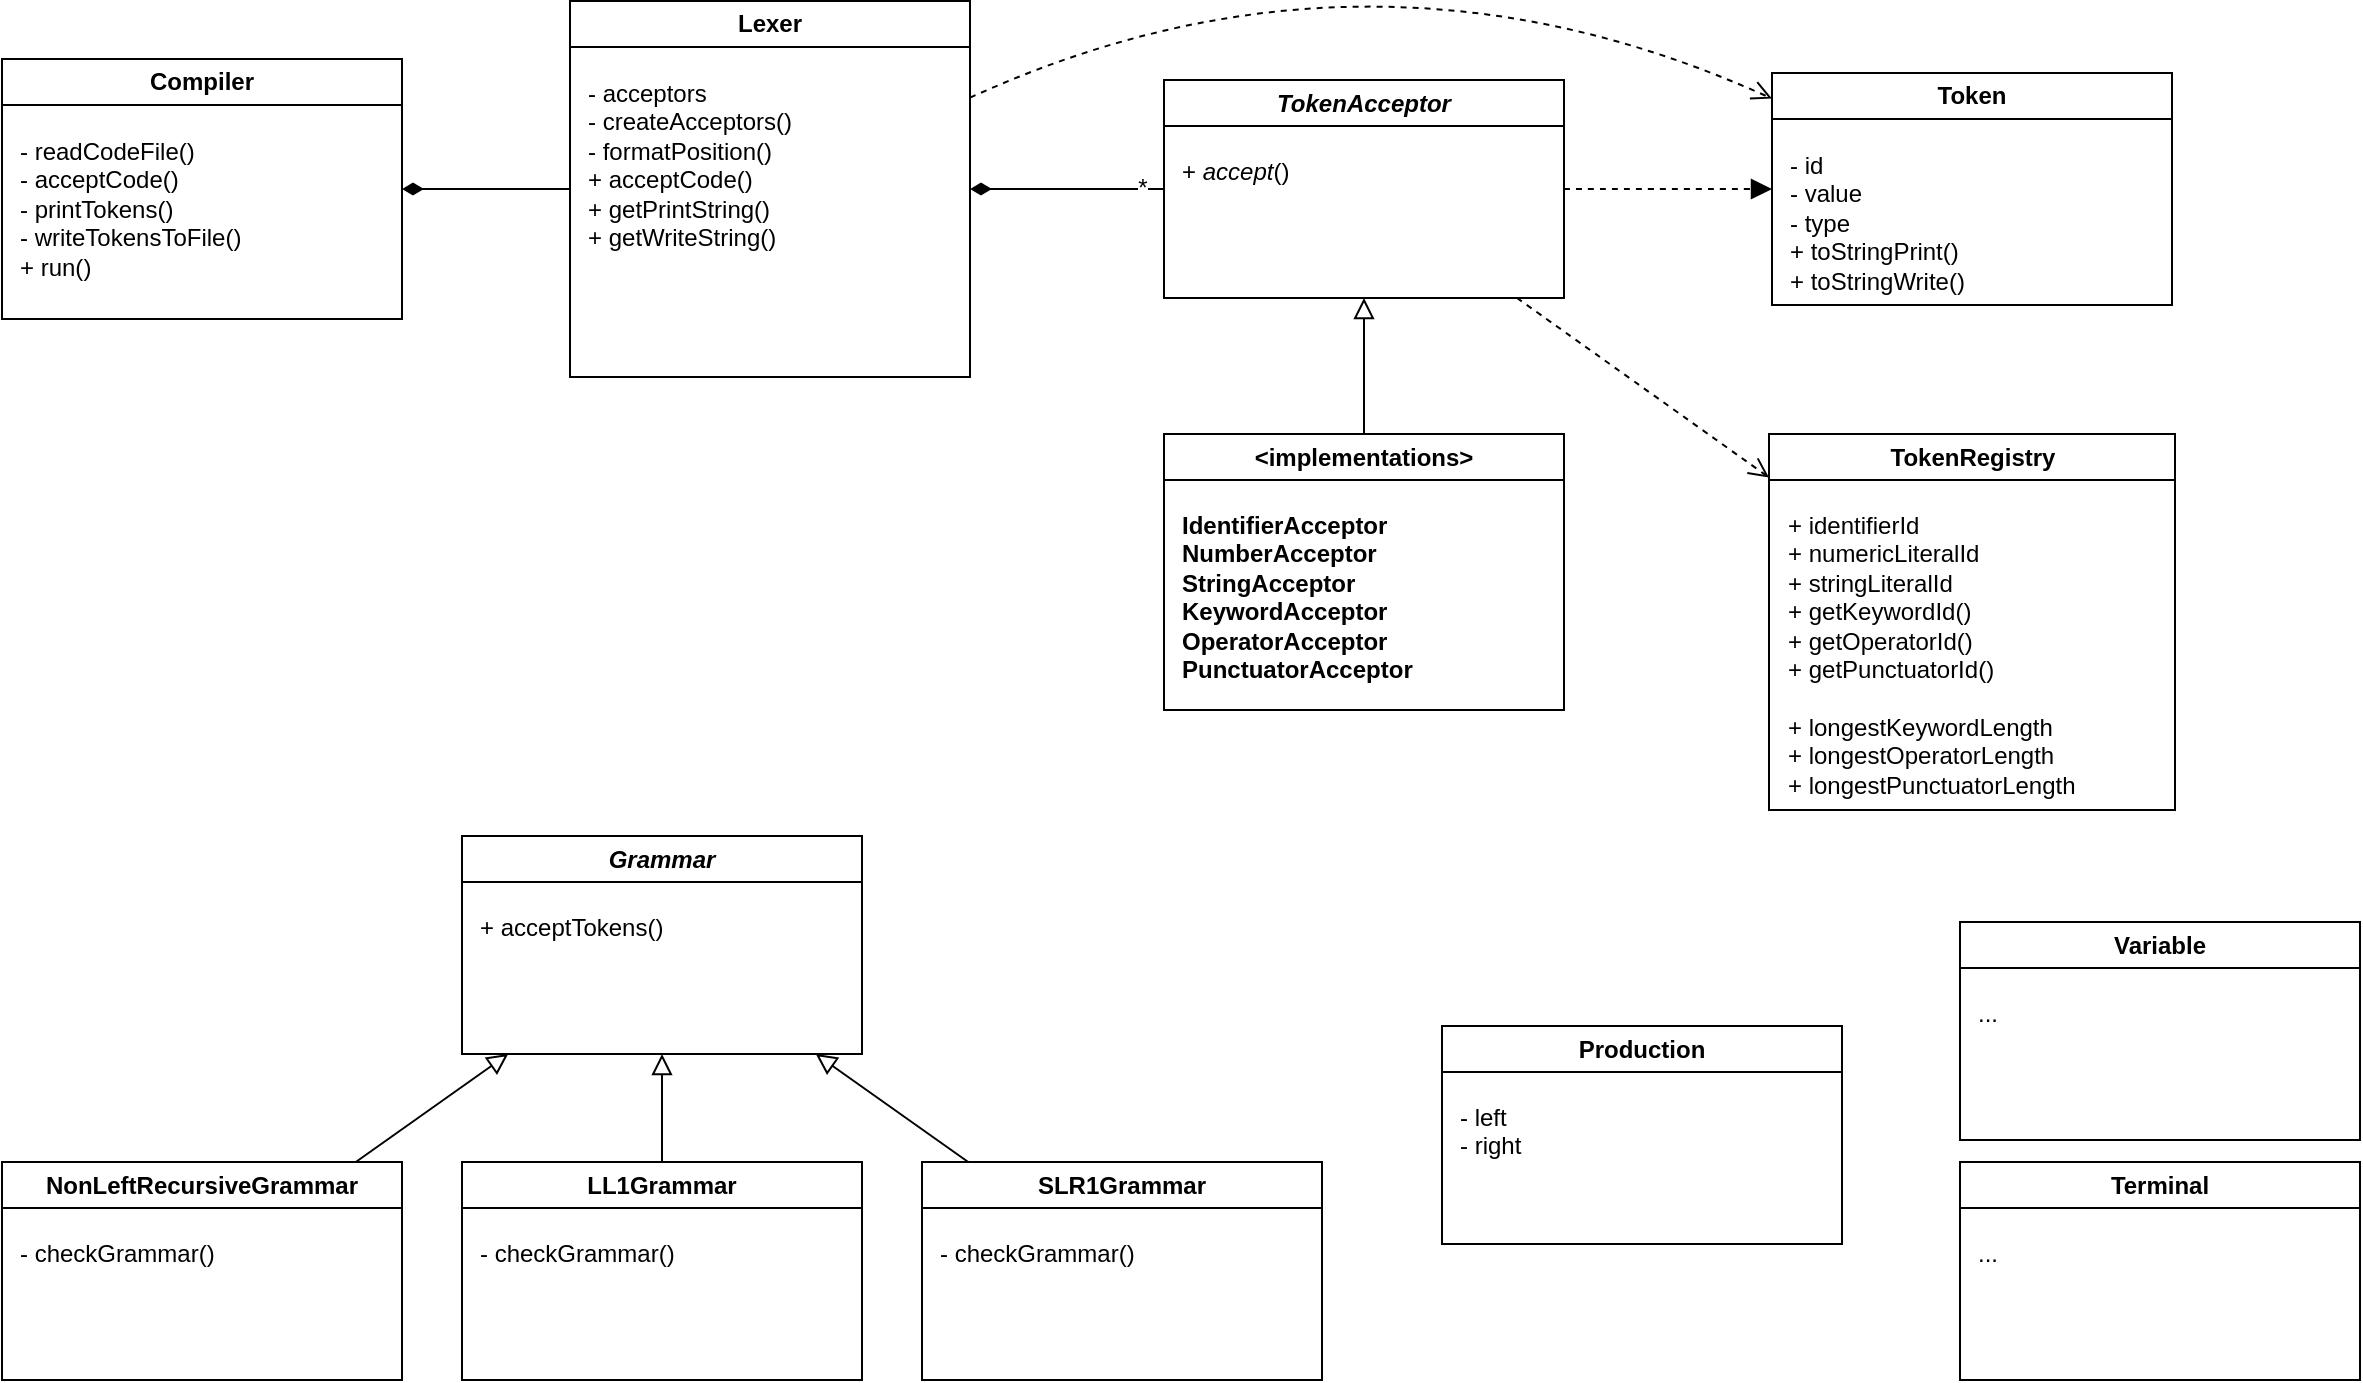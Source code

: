 <mxfile version="24.6.4" type="device">
  <diagram name="Page-1" id="7N9WVUdsvMsKPdyn0-jM">
    <mxGraphModel dx="724" dy="468" grid="0" gridSize="10" guides="1" tooltips="1" connect="1" arrows="1" fold="1" page="0" pageScale="1" pageWidth="850" pageHeight="1100" math="0" shadow="0">
      <root>
        <mxCell id="0" />
        <mxCell id="1" parent="0" />
        <mxCell id="OiriWq8W4zklkynLO_ME-1" value="Token" style="swimlane;whiteSpace=wrap;html=1;" parent="1" vertex="1">
          <mxGeometry x="965" y="87.5" width="200" height="116" as="geometry" />
        </mxCell>
        <mxCell id="OiriWq8W4zklkynLO_ME-2" value="&lt;div style=&quot;font-size: 12px;&quot;&gt;- id&lt;/div&gt;&lt;div style=&quot;font-size: 12px;&quot;&gt;- value&lt;/div&gt;&lt;div style=&quot;font-size: 12px;&quot;&gt;- type&lt;/div&gt;+ toStringPrint()&lt;div style=&quot;font-size: 12px;&quot;&gt;+ toStringWrite()&lt;/div&gt;" style="text;html=1;align=left;verticalAlign=top;resizable=0;points=[];autosize=1;strokeColor=none;fillColor=none;fontSize=12;" parent="OiriWq8W4zklkynLO_ME-1" vertex="1">
          <mxGeometry x="7" y="32" width="105" height="84" as="geometry" />
        </mxCell>
        <mxCell id="3ae6ctg0LFmDyY3C9D6C-31" style="edgeStyle=none;curved=1;rounded=0;orthogonalLoop=1;jettySize=auto;html=1;fontSize=12;startSize=8;endSize=8;dashed=1;endArrow=open;endFill=0;" parent="1" source="IofMoC5QLbA6a7la50m4-1" target="OiriWq8W4zklkynLO_ME-1" edge="1">
          <mxGeometry relative="1" as="geometry">
            <Array as="points">
              <mxPoint x="763" y="9" />
            </Array>
          </mxGeometry>
        </mxCell>
        <mxCell id="IofMoC5QLbA6a7la50m4-1" value="Lexer" style="swimlane;whiteSpace=wrap;html=1;" parent="1" vertex="1">
          <mxGeometry x="364" y="51.5" width="200" height="188" as="geometry" />
        </mxCell>
        <mxCell id="IofMoC5QLbA6a7la50m4-2" value="&lt;div style=&quot;font-size: 12px;&quot;&gt;&lt;span style=&quot;background-color: initial; font-size: 12px;&quot;&gt;- acceptors&lt;/span&gt;&lt;/div&gt;&lt;div style=&quot;font-size: 12px;&quot;&gt;- createAcceptors()&lt;/div&gt;&lt;div&gt;- formatPosition()&lt;/div&gt;&lt;div&gt;&lt;span style=&quot;background-color: initial;&quot;&gt;+ acceptCode()&lt;/span&gt;&lt;/div&gt;&lt;div style=&quot;font-size: 12px;&quot;&gt;&lt;span style=&quot;background-color: initial;&quot;&gt;+ getPrintString()&lt;/span&gt;&lt;/div&gt;&lt;div style=&quot;font-size: 12px;&quot;&gt;&lt;span style=&quot;background-color: initial;&quot;&gt;+ getWriteString()&lt;/span&gt;&lt;/div&gt;" style="text;html=1;align=left;verticalAlign=top;resizable=0;points=[];autosize=1;strokeColor=none;fillColor=none;fontSize=12;" parent="IofMoC5QLbA6a7la50m4-1" vertex="1">
          <mxGeometry x="7" y="32" width="120" height="98" as="geometry" />
        </mxCell>
        <mxCell id="IofMoC5QLbA6a7la50m4-5" style="edgeStyle=none;curved=1;rounded=0;orthogonalLoop=1;jettySize=auto;html=1;fontSize=12;startSize=8;endSize=8;endArrow=diamondThin;endFill=1;" parent="1" source="IofMoC5QLbA6a7la50m4-3" target="IofMoC5QLbA6a7la50m4-1" edge="1">
          <mxGeometry relative="1" as="geometry" />
        </mxCell>
        <mxCell id="iqtWUtMe4JJvbguQZHi8-1" value="*" style="edgeLabel;html=1;align=center;verticalAlign=middle;resizable=0;points=[];fontSize=12;" parent="IofMoC5QLbA6a7la50m4-5" vertex="1" connectable="0">
          <mxGeometry x="-0.771" y="-1" relative="1" as="geometry">
            <mxPoint as="offset" />
          </mxGeometry>
        </mxCell>
        <mxCell id="IofMoC5QLbA6a7la50m4-3" value="&lt;i&gt;TokenAcceptor&lt;/i&gt;" style="swimlane;whiteSpace=wrap;html=1;" parent="1" vertex="1">
          <mxGeometry x="661" y="91" width="200" height="109" as="geometry" />
        </mxCell>
        <mxCell id="IofMoC5QLbA6a7la50m4-4" value="&lt;div style=&quot;font-size: 12px;&quot;&gt;&lt;span style=&quot;background-color: initial; font-size: 12px;&quot;&gt;+ &lt;/span&gt;&lt;i style=&quot;background-color: initial; font-size: 12px;&quot;&gt;accept&lt;/i&gt;&lt;span style=&quot;background-color: initial; font-size: 12px;&quot;&gt;()&lt;br&gt;&lt;/span&gt;&lt;/div&gt;" style="text;html=1;align=left;verticalAlign=top;resizable=0;points=[];autosize=1;strokeColor=none;fillColor=none;fontSize=12;" parent="IofMoC5QLbA6a7la50m4-3" vertex="1">
          <mxGeometry x="7" y="32" width="72" height="26" as="geometry" />
        </mxCell>
        <mxCell id="3ae6ctg0LFmDyY3C9D6C-23" style="edgeStyle=none;curved=1;rounded=0;orthogonalLoop=1;jettySize=auto;html=1;fontSize=12;startSize=8;endSize=8;endArrow=block;endFill=0;" parent="1" source="3ae6ctg0LFmDyY3C9D6C-15" target="IofMoC5QLbA6a7la50m4-3" edge="1">
          <mxGeometry relative="1" as="geometry" />
        </mxCell>
        <mxCell id="3ae6ctg0LFmDyY3C9D6C-15" value="&amp;lt;implementations&amp;gt;" style="swimlane;whiteSpace=wrap;html=1;" parent="1" vertex="1">
          <mxGeometry x="661" y="268" width="200" height="138" as="geometry" />
        </mxCell>
        <mxCell id="3ae6ctg0LFmDyY3C9D6C-16" value="&lt;div style=&quot;font-size: 12px;&quot;&gt;&lt;b style=&quot;background-color: initial;&quot;&gt;IdentifierAcceptor&lt;/b&gt;&lt;/div&gt;&lt;div style=&quot;font-size: 12px;&quot;&gt;&lt;b style=&quot;font-size: 12px;&quot;&gt;NumberAcceptor&lt;/b&gt;&lt;/div&gt;&lt;div style=&quot;font-size: 12px;&quot;&gt;&lt;b style=&quot;font-size: 12px;&quot;&gt;StringAcceptor&lt;/b&gt;&lt;/div&gt;&lt;div style=&quot;font-size: 12px;&quot;&gt;&lt;b style=&quot;font-size: 12px;&quot;&gt;KeywordAcceptor&lt;/b&gt;&lt;/div&gt;&lt;div style=&quot;font-size: 12px;&quot;&gt;&lt;b style=&quot;font-size: 12px;&quot;&gt;OperatorAcceptor&lt;/b&gt;&lt;/div&gt;&lt;div style=&quot;font-size: 12px;&quot;&gt;&lt;b style=&quot;font-size: 12px;&quot;&gt;Punctuator&lt;/b&gt;&lt;b style=&quot;background-color: initial; font-size: 12px;&quot;&gt;Acceptor&lt;/b&gt;&lt;/div&gt;" style="text;html=1;align=left;verticalAlign=top;resizable=0;points=[];autosize=1;strokeColor=none;fillColor=none;fontSize=12;" parent="3ae6ctg0LFmDyY3C9D6C-15" vertex="1">
          <mxGeometry x="7" y="32" width="133" height="98" as="geometry" />
        </mxCell>
        <mxCell id="kK8EmrhPtFe6YDkDOhob-1" value="TokenRegistry" style="swimlane;whiteSpace=wrap;html=1;" parent="1" vertex="1">
          <mxGeometry x="963.5" y="268" width="203" height="188" as="geometry">
            <mxRectangle x="965" y="268" width="136" height="26" as="alternateBounds" />
          </mxGeometry>
        </mxCell>
        <mxCell id="kK8EmrhPtFe6YDkDOhob-2" value="&lt;div&gt;&lt;span style=&quot;background-color: initial;&quot;&gt;+ identifierId&lt;/span&gt;&lt;br&gt;&lt;/div&gt;&lt;div style=&quot;font-size: 12px;&quot;&gt;+ numericLiteralId&lt;/div&gt;&lt;div style=&quot;font-size: 12px;&quot;&gt;+ stringLiteralId&lt;/div&gt;&lt;div style=&quot;font-size: 12px;&quot;&gt;+ getKeywordId()&lt;/div&gt;&lt;div style=&quot;font-size: 12px;&quot;&gt;&lt;span style=&quot;background-color: initial;&quot;&gt;+ getOperator&lt;/span&gt;Id&lt;span style=&quot;background-color: initial;&quot;&gt;(&lt;/span&gt;&lt;span style=&quot;background-color: initial;&quot;&gt;)&lt;/span&gt;&lt;/div&gt;&lt;div style=&quot;font-size: 12px;&quot;&gt;&lt;span style=&quot;background-color: initial;&quot;&gt;+ getPunctuatorId(&lt;/span&gt;&lt;span style=&quot;background-color: initial;&quot;&gt;)&lt;/span&gt;&lt;/div&gt;&lt;div style=&quot;font-size: 12px;&quot;&gt;&lt;span style=&quot;background-color: initial;&quot;&gt;&lt;br&gt;&lt;/span&gt;&lt;/div&gt;&lt;div style=&quot;font-size: 12px;&quot;&gt;&lt;div&gt;+ longestKeywordLength&lt;/div&gt;&lt;div&gt;+ longestOperatorLength&lt;/div&gt;&lt;div&gt;+ longestPunctuatorLength&lt;/div&gt;&lt;/div&gt;" style="text;html=1;align=left;verticalAlign=top;resizable=0;points=[];autosize=1;strokeColor=none;fillColor=none;fontSize=12;" parent="kK8EmrhPtFe6YDkDOhob-1" vertex="1">
          <mxGeometry x="7" y="32" width="162" height="156" as="geometry" />
        </mxCell>
        <mxCell id="kK8EmrhPtFe6YDkDOhob-3" style="edgeStyle=none;curved=1;rounded=0;orthogonalLoop=1;jettySize=auto;html=1;fontSize=12;startSize=8;endSize=8;endArrow=block;endFill=1;dashed=1;" parent="1" source="IofMoC5QLbA6a7la50m4-3" target="OiriWq8W4zklkynLO_ME-1" edge="1">
          <mxGeometry relative="1" as="geometry">
            <mxPoint x="871" y="156" as="sourcePoint" />
            <mxPoint x="975" y="156" as="targetPoint" />
          </mxGeometry>
        </mxCell>
        <mxCell id="iqtWUtMe4JJvbguQZHi8-2" style="edgeStyle=none;curved=1;rounded=0;orthogonalLoop=1;jettySize=auto;html=1;fontSize=12;startSize=8;endSize=8;endArrow=open;endFill=0;dashed=1;" parent="1" source="IofMoC5QLbA6a7la50m4-3" target="kK8EmrhPtFe6YDkDOhob-1" edge="1">
          <mxGeometry relative="1" as="geometry">
            <mxPoint x="871" y="156" as="sourcePoint" />
            <mxPoint x="975" y="156" as="targetPoint" />
          </mxGeometry>
        </mxCell>
        <mxCell id="jvB1Ljgib8Ljobi6kKoj-1" value="Compiler" style="swimlane;whiteSpace=wrap;html=1;" parent="1" vertex="1">
          <mxGeometry x="80" y="80.5" width="200" height="130" as="geometry" />
        </mxCell>
        <mxCell id="jvB1Ljgib8Ljobi6kKoj-2" value="&lt;div style=&quot;font-size: 12px;&quot;&gt;&lt;span style=&quot;background-color: initial;&quot;&gt;- readCodeFile()&lt;/span&gt;&lt;br&gt;&lt;/div&gt;&lt;div style=&quot;font-size: 12px;&quot;&gt;&lt;span style=&quot;background-color: initial;&quot;&gt;- acceptCode()&lt;/span&gt;&lt;/div&gt;&lt;div style=&quot;font-size: 12px;&quot;&gt;&lt;span style=&quot;background-color: initial;&quot;&gt;- printTokens()&lt;/span&gt;&lt;br&gt;&lt;/div&gt;&lt;div style=&quot;font-size: 12px;&quot;&gt;- writeTokensToFile()&lt;/div&gt;&lt;div style=&quot;font-size: 12px;&quot;&gt;&lt;span style=&quot;background-color: initial;&quot;&gt;+ run(&lt;/span&gt;&lt;span style=&quot;background-color: initial;&quot;&gt;)&lt;/span&gt;&lt;br&gt;&lt;/div&gt;" style="text;html=1;align=left;verticalAlign=top;resizable=0;points=[];autosize=1;strokeColor=none;fillColor=none;fontSize=12;" parent="jvB1Ljgib8Ljobi6kKoj-1" vertex="1">
          <mxGeometry x="7" y="32" width="129" height="84" as="geometry" />
        </mxCell>
        <mxCell id="jvB1Ljgib8Ljobi6kKoj-3" style="edgeStyle=none;curved=1;rounded=0;orthogonalLoop=1;jettySize=auto;html=1;fontSize=12;startSize=8;endSize=8;endArrow=diamondThin;endFill=1;" parent="1" source="IofMoC5QLbA6a7la50m4-1" target="jvB1Ljgib8Ljobi6kKoj-1" edge="1">
          <mxGeometry relative="1" as="geometry">
            <mxPoint x="671" y="156" as="sourcePoint" />
            <mxPoint x="574" y="156" as="targetPoint" />
          </mxGeometry>
        </mxCell>
        <mxCell id="jvB1Ljgib8Ljobi6kKoj-14" style="edgeStyle=none;curved=1;rounded=0;orthogonalLoop=1;jettySize=auto;html=1;fontSize=12;startSize=8;endSize=8;endArrow=block;endFill=0;" parent="1" source="jvB1Ljgib8Ljobi6kKoj-5" target="jvB1Ljgib8Ljobi6kKoj-11" edge="1">
          <mxGeometry relative="1" as="geometry" />
        </mxCell>
        <mxCell id="jvB1Ljgib8Ljobi6kKoj-5" value="NonLeftRecursiveGrammar" style="swimlane;whiteSpace=wrap;html=1;" parent="1" vertex="1">
          <mxGeometry x="80" y="632" width="200" height="109" as="geometry" />
        </mxCell>
        <mxCell id="jvB1Ljgib8Ljobi6kKoj-6" value="&lt;div style=&quot;font-size: 12px;&quot;&gt;- checkGrammar()&lt;br&gt;&lt;/div&gt;" style="text;html=1;align=left;verticalAlign=top;resizable=0;points=[];autosize=1;strokeColor=none;fillColor=none;fontSize=12;" parent="jvB1Ljgib8Ljobi6kKoj-5" vertex="1">
          <mxGeometry x="7" y="32" width="115" height="26" as="geometry" />
        </mxCell>
        <mxCell id="jvB1Ljgib8Ljobi6kKoj-13" style="edgeStyle=none;curved=1;rounded=0;orthogonalLoop=1;jettySize=auto;html=1;fontSize=12;startSize=8;endSize=8;endArrow=block;endFill=0;" parent="1" source="jvB1Ljgib8Ljobi6kKoj-7" target="jvB1Ljgib8Ljobi6kKoj-11" edge="1">
          <mxGeometry relative="1" as="geometry" />
        </mxCell>
        <mxCell id="jvB1Ljgib8Ljobi6kKoj-7" value="LL1Grammar" style="swimlane;whiteSpace=wrap;html=1;" parent="1" vertex="1">
          <mxGeometry x="310" y="632" width="200" height="109" as="geometry" />
        </mxCell>
        <mxCell id="jvB1Ljgib8Ljobi6kKoj-8" value="&lt;div style=&quot;font-size: 12px;&quot;&gt;- checkGrammar()&lt;br&gt;&lt;/div&gt;" style="text;html=1;align=left;verticalAlign=top;resizable=0;points=[];autosize=1;strokeColor=none;fillColor=none;fontSize=12;" parent="jvB1Ljgib8Ljobi6kKoj-7" vertex="1">
          <mxGeometry x="7" y="32" width="115" height="26" as="geometry" />
        </mxCell>
        <mxCell id="jvB1Ljgib8Ljobi6kKoj-15" style="edgeStyle=none;curved=1;rounded=0;orthogonalLoop=1;jettySize=auto;html=1;fontSize=12;startSize=8;endSize=8;endArrow=block;endFill=0;" parent="1" source="jvB1Ljgib8Ljobi6kKoj-9" target="jvB1Ljgib8Ljobi6kKoj-11" edge="1">
          <mxGeometry relative="1" as="geometry" />
        </mxCell>
        <mxCell id="jvB1Ljgib8Ljobi6kKoj-9" value="SLR1Grammar" style="swimlane;whiteSpace=wrap;html=1;startSize=23;" parent="1" vertex="1">
          <mxGeometry x="540" y="632" width="200" height="109" as="geometry" />
        </mxCell>
        <mxCell id="jvB1Ljgib8Ljobi6kKoj-10" value="&lt;div style=&quot;font-size: 12px;&quot;&gt;&lt;span style=&quot;background-color: initial; font-size: 12px;&quot;&gt;- checkGrammar()&lt;/span&gt;&lt;/div&gt;" style="text;html=1;align=left;verticalAlign=top;resizable=0;points=[];autosize=1;strokeColor=none;fillColor=none;fontSize=12;" parent="jvB1Ljgib8Ljobi6kKoj-9" vertex="1">
          <mxGeometry x="7" y="32" width="115" height="26" as="geometry" />
        </mxCell>
        <mxCell id="jvB1Ljgib8Ljobi6kKoj-11" value="&lt;i&gt;Grammar&lt;/i&gt;" style="swimlane;whiteSpace=wrap;html=1;" parent="1" vertex="1">
          <mxGeometry x="310" y="469" width="200" height="109" as="geometry" />
        </mxCell>
        <mxCell id="jvB1Ljgib8Ljobi6kKoj-12" value="&lt;div style=&quot;font-size: 12px;&quot;&gt;+ acceptTokens()&lt;/div&gt;" style="text;html=1;align=left;verticalAlign=top;resizable=0;points=[];autosize=1;strokeColor=none;fillColor=none;fontSize=12;" parent="jvB1Ljgib8Ljobi6kKoj-11" vertex="1">
          <mxGeometry x="7" y="32" width="110" height="26" as="geometry" />
        </mxCell>
        <mxCell id="jvB1Ljgib8Ljobi6kKoj-16" value="Production" style="swimlane;whiteSpace=wrap;html=1;" parent="1" vertex="1">
          <mxGeometry x="800" y="564" width="200" height="109" as="geometry" />
        </mxCell>
        <mxCell id="jvB1Ljgib8Ljobi6kKoj-17" value="&lt;div style=&quot;font-size: 12px;&quot;&gt;- left&lt;/div&gt;&lt;div style=&quot;font-size: 12px;&quot;&gt;- right&lt;/div&gt;" style="text;html=1;align=left;verticalAlign=top;resizable=0;points=[];autosize=1;strokeColor=none;fillColor=none;fontSize=12;" parent="jvB1Ljgib8Ljobi6kKoj-16" vertex="1">
          <mxGeometry x="7" y="32" width="49" height="41" as="geometry" />
        </mxCell>
        <mxCell id="jvB1Ljgib8Ljobi6kKoj-18" value="Terminal" style="swimlane;whiteSpace=wrap;html=1;" parent="1" vertex="1">
          <mxGeometry x="1059" y="632" width="200" height="109" as="geometry" />
        </mxCell>
        <mxCell id="jvB1Ljgib8Ljobi6kKoj-19" value="&lt;div style=&quot;font-size: 12px;&quot;&gt;...&lt;/div&gt;" style="text;html=1;align=left;verticalAlign=top;resizable=0;points=[];autosize=1;strokeColor=none;fillColor=none;fontSize=12;" parent="jvB1Ljgib8Ljobi6kKoj-18" vertex="1">
          <mxGeometry x="7" y="32" width="28" height="26" as="geometry" />
        </mxCell>
        <mxCell id="jvB1Ljgib8Ljobi6kKoj-20" value="Variable" style="swimlane;whiteSpace=wrap;html=1;" parent="1" vertex="1">
          <mxGeometry x="1059" y="512" width="200" height="109" as="geometry" />
        </mxCell>
        <mxCell id="jvB1Ljgib8Ljobi6kKoj-21" value="&lt;div style=&quot;font-size: 12px;&quot;&gt;...&lt;/div&gt;" style="text;html=1;align=left;verticalAlign=top;resizable=0;points=[];autosize=1;strokeColor=none;fillColor=none;fontSize=12;" parent="jvB1Ljgib8Ljobi6kKoj-20" vertex="1">
          <mxGeometry x="7" y="32" width="28" height="26" as="geometry" />
        </mxCell>
      </root>
    </mxGraphModel>
  </diagram>
</mxfile>
